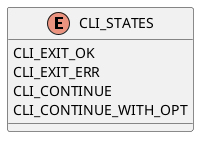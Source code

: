 @startuml
'https://plantuml.com/class-diagram

enum CLI_STATES {
    CLI_EXIT_OK
    CLI_EXIT_ERR
    CLI_CONTINUE
    CLI_CONTINUE_WITH_OPT
}

@enduml